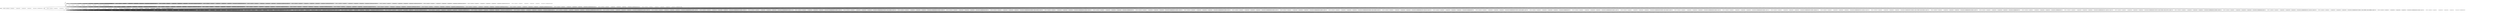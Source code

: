 digraph {
17;
0;
10;
__init [label="", style=invis, width=0];
__init -> 0;
17 -> 17 [label="[start	& fuel=0	& amdone=1	& cangoeast=0	& cangonorth=1	& cangosouth=0	& cangowest=1	& hascrash=0	& refuelAllowed=0]/"];
17 -> 17 [label="[start	& fuel=0	& amdone=0	& cangoeast=1	& cangonorth=1	& cangosouth=1	& cangowest=1	& hascrash=1	& refuelAllowed=0]/"];
17 -> 17 [label="[start	& fuel=2	& amdone=0	& cangoeast=1	& cangonorth=1	& cangosouth=1	& cangowest=1	& hascrash=1	& refuelAllowed=0]/"];
17 -> 17 [label="[start	& fuel=1	& amdone=0	& cangoeast=1	& cangonorth=1	& cangosouth=1	& cangowest=1	& hascrash=1	& refuelAllowed=0]/{1.000000 -> }"];
17 -> 17 [label="[start	& fuel=2	& amdone=0	& cangoeast=1	& cangonorth=1	& cangosouth=0	& cangowest=1	& hascrash=0	& refuelAllowed=0]/{1.000000 -> south}"];
17 -> 17 [label="[start	& fuel=4	& amdone=0	& cangoeast=1	& cangonorth=1	& cangosouth=0	& cangowest=1	& hascrash=0	& refuelAllowed=0]/{1.000000 -> south}"];
17 -> 17 [label="[start	& fuel=4	& amdone=0	& cangoeast=0	& cangonorth=1	& cangosouth=1	& cangowest=1	& hascrash=0	& refuelAllowed=0]/east"];
17 -> 17 [label="[start	& fuel=3	& amdone=0	& cangoeast=0	& cangonorth=1	& cangosouth=1	& cangowest=1	& hascrash=0	& refuelAllowed=0]/east"];
17 -> 17 [label="[start	& fuel=0	& amdone=0	& cangoeast=1	& cangonorth=1	& cangosouth=0	& cangowest=0	& hascrash=0	& refuelAllowed=0]/"];
17 -> 17 [label="[start	& fuel=2	& amdone=1	& cangoeast=0	& cangonorth=1	& cangosouth=0	& cangowest=1	& hascrash=0	& refuelAllowed=0]/"];
17 -> 17 [label="[start	& fuel=0	& amdone=0	& cangoeast=1	& cangonorth=1	& cangosouth=0	& cangowest=1	& hascrash=0	& refuelAllowed=0]/"];
17 -> 17 [label="[start	& fuel=0	& amdone=0	& cangoeast=0	& cangonorth=1	& cangosouth=1	& cangowest=1	& hascrash=0	& refuelAllowed=0]/{1.000000 -> }"];
17 -> 17 [label="[start	& fuel=0	& amdone=0	& cangoeast=1	& cangonorth=1	& cangosouth=1	& cangowest=1	& hascrash=0	& refuelAllowed=1]/{1.000000 -> refuel}"];
17 -> 17 [label="[start	& fuel=2	& amdone=0	& cangoeast=0	& cangonorth=1	& cangosouth=1	& cangowest=1	& hascrash=0	& refuelAllowed=0]/{1.000000 -> east}"];
17 -> 17 [label="[start	& fuel=2	& amdone=0	& cangoeast=1	& cangonorth=1	& cangosouth=1	& cangowest=1	& hascrash=0	& refuelAllowed=1]/{1.000000 -> refuel}"];
17 -> 17 [label="[start	& fuel=0	& amdone=0	& cangoeast=1	& cangonorth=1	& cangosouth=1	& cangowest=1	& hascrash=0	& refuelAllowed=0]/{1.000000 -> }"];
17 -> 17 [label="[start	& fuel=1	& amdone=0	& cangoeast=1	& cangonorth=1	& cangosouth=0	& cangowest=1	& hascrash=0	& refuelAllowed=0]/{1.000000 -> south}"];
17 -> 17 [label="[start	& fuel=3	& amdone=0	& cangoeast=1	& cangonorth=1	& cangosouth=1	& cangowest=0	& hascrash=0	& refuelAllowed=0]/ {0.340713 -> west | 0.659287 -> south }"];
17 -> 17 [label="[start	& fuel=3	& amdone=0	& cangoeast=1	& cangonorth=1	& cangosouth=1	& cangowest=1	& hascrash=0	& refuelAllowed=1]/{1.000000 -> refuel}"];
17 -> 17 [label="[start	& fuel=3	& amdone=0	& cangoeast=1	& cangonorth=0	& cangosouth=1	& cangowest=0	& hascrash=0	& refuelAllowed=1]/refuel"];
17 -> 17 [label="[start	& fuel=3	& amdone=0	& cangoeast=1	& cangonorth=1	& cangosouth=1	& cangowest=1	& hascrash=0	& refuelAllowed=0]/{0.500000 -> south | 0.500000 -> north}"];
17 -> 17 [label="[start	& fuel=1	& amdone=0	& cangoeast=1	& cangonorth=0	& cangosouth=1	& cangowest=0	& hascrash=0	& refuelAllowed=1]/{1.000000 -> refuel}"];
17 -> 17 [label="[start	& fuel=0	& amdone=0	& cangoeast=1	& cangonorth=1	& cangosouth=1	& cangowest=0	& hascrash=0	& refuelAllowed=0]/"];
17 -> 17 [label="[start	& fuel=0	& amdone=0	& cangoeast=1	& cangonorth=0	& cangosouth=1	& cangowest=0	& hascrash=0	& refuelAllowed=1]/{1.000000 -> refuel}"];
17 -> 17 [label="[start	& fuel=1	& amdone=0	& cangoeast=0	& cangonorth=1	& cangosouth=1	& cangowest=1	& hascrash=0	& refuelAllowed=0]/{1.000000 -> east}"];
17 -> 17 [label="[start	& fuel=4	& amdone=0	& cangoeast=1	& cangonorth=0	& cangosouth=1	& cangowest=1	& hascrash=0	& refuelAllowed=0]/{1.000000 -> east}"];
17 -> 17 [label="[start	& fuel=5	& amdone=0	& cangoeast=1	& cangonorth=0	& cangosouth=1	& cangowest=0	& hascrash=0	& refuelAllowed=0]/{1.000000 -> south}"];
17 -> 17 [label="[start	& fuel=2	& amdone=0	& cangoeast=1	& cangonorth=1	& cangosouth=1	& cangowest=1	& hascrash=0	& refuelAllowed=0]/{0.500000 -> east | 0.500000 -> north}"];
17 -> 17 [label="[start	& fuel=2	& amdone=0	& cangoeast=1	& cangonorth=1	& cangosouth=0	& cangowest=0	& hascrash=0	& refuelAllowed=0]/ {0.5 -> west | 0.5 -> south }"];
17 -> 17 [label="[start	& fuel=0	& amdone=0	& cangoeast=0	& cangonorth=0	& cangosouth=1	& cangowest=1	& hascrash=0	& refuelAllowed=0]/"];
17 -> 17 [label="[start	& fuel=3	& amdone=0	& cangoeast=1	& cangonorth=0	& cangosouth=1	& cangowest=1	& hascrash=0	& refuelAllowed=0]/ {0.340713 -> north | 0.659287 -> east }"];
17 -> 17 [label="[start	& fuel=1	& amdone=1	& cangoeast=0	& cangonorth=1	& cangosouth=0	& cangowest=1	& hascrash=0	& refuelAllowed=0]/"];
17 -> 17 [label="[start	& fuel=3	& amdone=0	& cangoeast=1	& cangonorth=1	& cangosouth=0	& cangowest=1	& hascrash=0	& refuelAllowed=0]/{1.000000 -> south}"];
17 -> 17 [label="[start	& fuel=5	& amdone=0	& cangoeast=1	& cangonorth=1	& cangosouth=1	& cangowest=1	& hascrash=0	& refuelAllowed=0]/{0.500000 -> east | 0.500000 -> south}"];
17 -> 17 [label="[start	& fuel=2	& amdone=0	& cangoeast=1	& cangonorth=1	& cangosouth=1	& cangowest=0	& hascrash=0	& refuelAllowed=0]/{1.000000 -> west}"];
17 -> 17 [label="[start	& fuel=1	& amdone=0	& cangoeast=1	& cangonorth=1	& cangosouth=1	& cangowest=0	& hascrash=0	& refuelAllowed=0]/{1.000000 -> west}"];
17 -> 17 [label="[!start	& fuel=5	& amdone=0	& cangoeast=1	& cangonorth=0	& cangosouth=1	& cangowest=0	& hascrash=0	& refuelAllowed=0]/{1.000000 -> placement}"];
17 -> 17 [label="[start	& fuel=2	& amdone=0	& cangoeast=0	& cangonorth=0	& cangosouth=1	& cangowest=1	& hascrash=0	& refuelAllowed=0]/ {0.5 -> north | 0.5 -> east }"];
17 -> 17 [label="[start	& fuel=1	& amdone=0	& cangoeast=1	& cangonorth=0	& cangosouth=1	& cangowest=1	& hascrash=0	& refuelAllowed=0]/ {0.383436 -> north | 0.378085 -> east | 0.238479 -> south }"];
17 -> 17 [label="[start	& fuel=1	& amdone=0	& cangoeast=1	& cangonorth=1	& cangosouth=1	& cangowest=1	& hascrash=0	& refuelAllowed=0]/{1.000000 -> north}"];
17 -> 17 [label="[start	& fuel=3	& amdone=1	& cangoeast=0	& cangonorth=1	& cangosouth=0	& cangowest=1	& hascrash=0	& refuelAllowed=0]/"];
17 -> 17 [label="[start	& fuel=3	& amdone=0	& cangoeast=1	& cangonorth=1	& cangosouth=1	& cangowest=1	& hascrash=1	& refuelAllowed=0]/"];
17 -> 17 [label="[start	& fuel=1	& amdone=0	& cangoeast=0	& cangonorth=0	& cangosouth=1	& cangowest=1	& hascrash=0	& refuelAllowed=0]/ {0.5 -> north | 0.5 -> east }"];
17 -> 17 [label="[start	& fuel=2	& amdone=0	& cangoeast=1	& cangonorth=0	& cangosouth=1	& cangowest=1	& hascrash=0	& refuelAllowed=0]/ {0.391275 -> north | 0.501654 -> east | 0.107071 -> south }"];
17 -> 17 [label="[start	& fuel=1	& amdone=0	& cangoeast=1	& cangonorth=1	& cangosouth=1	& cangowest=1	& hascrash=0	& refuelAllowed=1]/{1.000000 -> refuel}"];
17 -> 17 [label="[start	& fuel=2	& amdone=0	& cangoeast=1	& cangonorth=0	& cangosouth=1	& cangowest=0	& hascrash=0	& refuelAllowed=1]/refuel"];
17 -> 17 [label="[start	& fuel=1	& amdone=0	& cangoeast=1	& cangonorth=1	& cangosouth=0	& cangowest=0	& hascrash=0	& refuelAllowed=0]/ {0.5 -> west | 0.5 -> south }"];
17 -> 17 [label="[start	& fuel=4	& amdone=0	& cangoeast=1	& cangonorth=1	& cangosouth=1	& cangowest=0	& hascrash=0	& refuelAllowed=0]/ {0.306051 -> west | 0.295643 -> east | 0.398306 -> south }"];
17 -> 17 [label="[start	& fuel=4	& amdone=0	& cangoeast=1	& cangonorth=1	& cangosouth=1	& cangowest=1	& hascrash=0	& refuelAllowed=0]/{1.000000 -> east}"];
17 -> 17 [label="[start	& fuel=0	& amdone=0	& cangoeast=1	& cangonorth=0	& cangosouth=1	& cangowest=1	& hascrash=0	& refuelAllowed=0]/"];
0 -> 0 [label="[!start	& fuel=5	& amdone=0	& cangoeast=1	& cangonorth=0	& cangosouth=1	& cangowest=0	& hascrash=0	& refuelAllowed=0]/placement"];
0 -> 0 [label="[start	& fuel=4	& amdone=0	& cangoeast=1	& cangonorth=0	& cangosouth=1	& cangowest=1	& hascrash=0	& refuelAllowed=0]/east"];
0 -> 0 [label="[start	& fuel=5	& amdone=0	& cangoeast=1	& cangonorth=0	& cangosouth=1	& cangowest=0	& hascrash=0	& refuelAllowed=0]/south"];
0 -> 10 [label="[start	& fuel=4	& amdone=0	& cangoeast=1	& cangonorth=1	& cangosouth=1	& cangowest=1	& hascrash=0	& refuelAllowed=0]/east"];
0 -> 0 [label="[start	& fuel=5	& amdone=0	& cangoeast=1	& cangonorth=1	& cangosouth=1	& cangowest=1	& hascrash=0	& refuelAllowed=0]/south"];
0 -> 0 [label="[start	& fuel=3	& amdone=0	& cangoeast=1	& cangonorth=1	& cangosouth=1	& cangowest=1	& hascrash=0	& refuelAllowed=1]/refuel"];
0 -> 0 [label="[start	& fuel=2	& amdone=0	& cangoeast=1	& cangonorth=1	& cangosouth=1	& cangowest=1	& hascrash=0	& refuelAllowed=0]/north"];
0 -> 0 [label="[start	& fuel=1	& amdone=0	& cangoeast=1	& cangonorth=0	& cangosouth=1	& cangowest=0	& hascrash=0	& refuelAllowed=1]/refuel"];
0 -> 0 [label="[start	& fuel=2	& amdone=0	& cangoeast=1	& cangonorth=1	& cangosouth=1	& cangowest=0	& hascrash=0	& refuelAllowed=0]/west"];
0 -> 0 [label="[start	& fuel=0	& amdone=0	& cangoeast=1	& cangonorth=0	& cangosouth=1	& cangowest=0	& hascrash=0	& refuelAllowed=1]/refuel"];
0 -> 0 [label="[start	& fuel=1	& amdone=0	& cangoeast=1	& cangonorth=1	& cangosouth=1	& cangowest=0	& hascrash=0	& refuelAllowed=0]/west"];
0 -> 0 [label="[start	& fuel=3	& amdone=0	& cangoeast=1	& cangonorth=1	& cangosouth=1	& cangowest=1	& hascrash=0	& refuelAllowed=0]/north"];
10 -> 10 [label="[start	& fuel=0	& amdone=0	& cangoeast=1	& cangonorth=1	& cangosouth=1	& cangowest=1	& hascrash=0	& refuelAllowed=1]/refuel"];
10 -> 10 [label="[start	& fuel=1	& amdone=0	& cangoeast=1	& cangonorth=1	& cangosouth=1	& cangowest=1	& hascrash=0	& refuelAllowed=0]/north"];
10 -> 10 [label="[start	& fuel=1	& amdone=0	& cangoeast=1	& cangonorth=1	& cangosouth=1	& cangowest=1	& hascrash=0	& refuelAllowed=1]/refuel"];
10 -> 10 [label="[start	& fuel=1	& amdone=0	& cangoeast=1	& cangonorth=1	& cangosouth=0	& cangowest=1	& hascrash=0	& refuelAllowed=0]/south"];
10 -> 10 [label="[start	& fuel=1	& amdone=0	& cangoeast=0	& cangonorth=1	& cangosouth=1	& cangowest=1	& hascrash=0	& refuelAllowed=0]/east"];
10 -> 10 [label="[start	& fuel=2	& amdone=0	& cangoeast=0	& cangonorth=1	& cangosouth=1	& cangowest=1	& hascrash=0	& refuelAllowed=0]/east"];
10 -> 10 [label="[start	& fuel=2	& amdone=0	& cangoeast=1	& cangonorth=1	& cangosouth=1	& cangowest=1	& hascrash=0	& refuelAllowed=0]/east"];
10 -> 10 [label="[start	& fuel=2	& amdone=0	& cangoeast=1	& cangonorth=1	& cangosouth=1	& cangowest=1	& hascrash=0	& refuelAllowed=1]/refuel"];
10 -> 10 [label="[start	& fuel=3	& amdone=0	& cangoeast=1	& cangonorth=1	& cangosouth=1	& cangowest=1	& hascrash=0	& refuelAllowed=0]/south"];
10 -> 10 [label="[start	& fuel=3	& amdone=0	& cangoeast=1	& cangonorth=1	& cangosouth=1	& cangowest=1	& hascrash=0	& refuelAllowed=1]/refuel"];
10 -> 10 [label="[start	& fuel=2	& amdone=0	& cangoeast=1	& cangonorth=1	& cangosouth=0	& cangowest=1	& hascrash=0	& refuelAllowed=0]/south"];
10 -> 10 [label="[start	& fuel=3	& amdone=0	& cangoeast=1	& cangonorth=1	& cangosouth=0	& cangowest=1	& hascrash=0	& refuelAllowed=0]/south"];
10 -> 10 [label="[start	& fuel=4	& amdone=0	& cangoeast=1	& cangonorth=1	& cangosouth=1	& cangowest=1	& hascrash=0	& refuelAllowed=0]/east"];
10 -> 10 [label="[start	& fuel=5	& amdone=0	& cangoeast=1	& cangonorth=1	& cangosouth=1	& cangowest=1	& hascrash=0	& refuelAllowed=0]/east"];
10 -> 17 [label="[start	& fuel=1	& amdone=0	& cangoeast=1	& cangonorth=1	& cangosouth=1	& cangowest=1	& hascrash=1	& refuelAllowed=0]/"];
10 -> 17 [label="[start	& fuel=0	& amdone=0	& cangoeast=1	& cangonorth=1	& cangosouth=1	& cangowest=1	& hascrash=0	& refuelAllowed=0]/"];
10 -> 17 [label="[start	& fuel=0	& amdone=0	& cangoeast=0	& cangonorth=1	& cangosouth=1	& cangowest=1	& hascrash=0	& refuelAllowed=0]/"];
10 -> 17 [label="[start	& fuel=4	& amdone=0	& cangoeast=1	& cangonorth=1	& cangosouth=0	& cangowest=1	& hascrash=0	& refuelAllowed=0]/south"];
}
